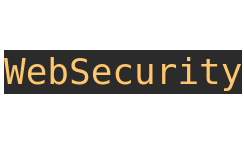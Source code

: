 <mxfile version="15.2.2" type="github"><diagram id="2QAxnkbhf2JN3NQYo5zO" name="Page-1"><mxGraphModel dx="1422" dy="762" grid="1" gridSize="10" guides="1" tooltips="1" connect="1" arrows="1" fold="1" page="1" pageScale="1" pageWidth="827" pageHeight="1169" math="0" shadow="0"><root><mxCell id="0"/><mxCell id="1" parent="0"/><mxCell id="vyui8AaXfWF1Umnd_gaj-1" value="&lt;pre style=&quot;background-color: #2b2b2b ; color: #a9b7c6 ; font-family: &amp;quot;jetbrains mono&amp;quot; , monospace ; font-size: 13.5pt&quot;&gt;&lt;span style=&quot;color: #ffc66d&quot;&gt;WebSecurity&lt;/span&gt;&lt;/pre&gt;" style="text;whiteSpace=wrap;html=1;" vertex="1" parent="1"><mxGeometry x="230" y="170" width="120" height="70" as="geometry"/></mxCell></root></mxGraphModel></diagram></mxfile>